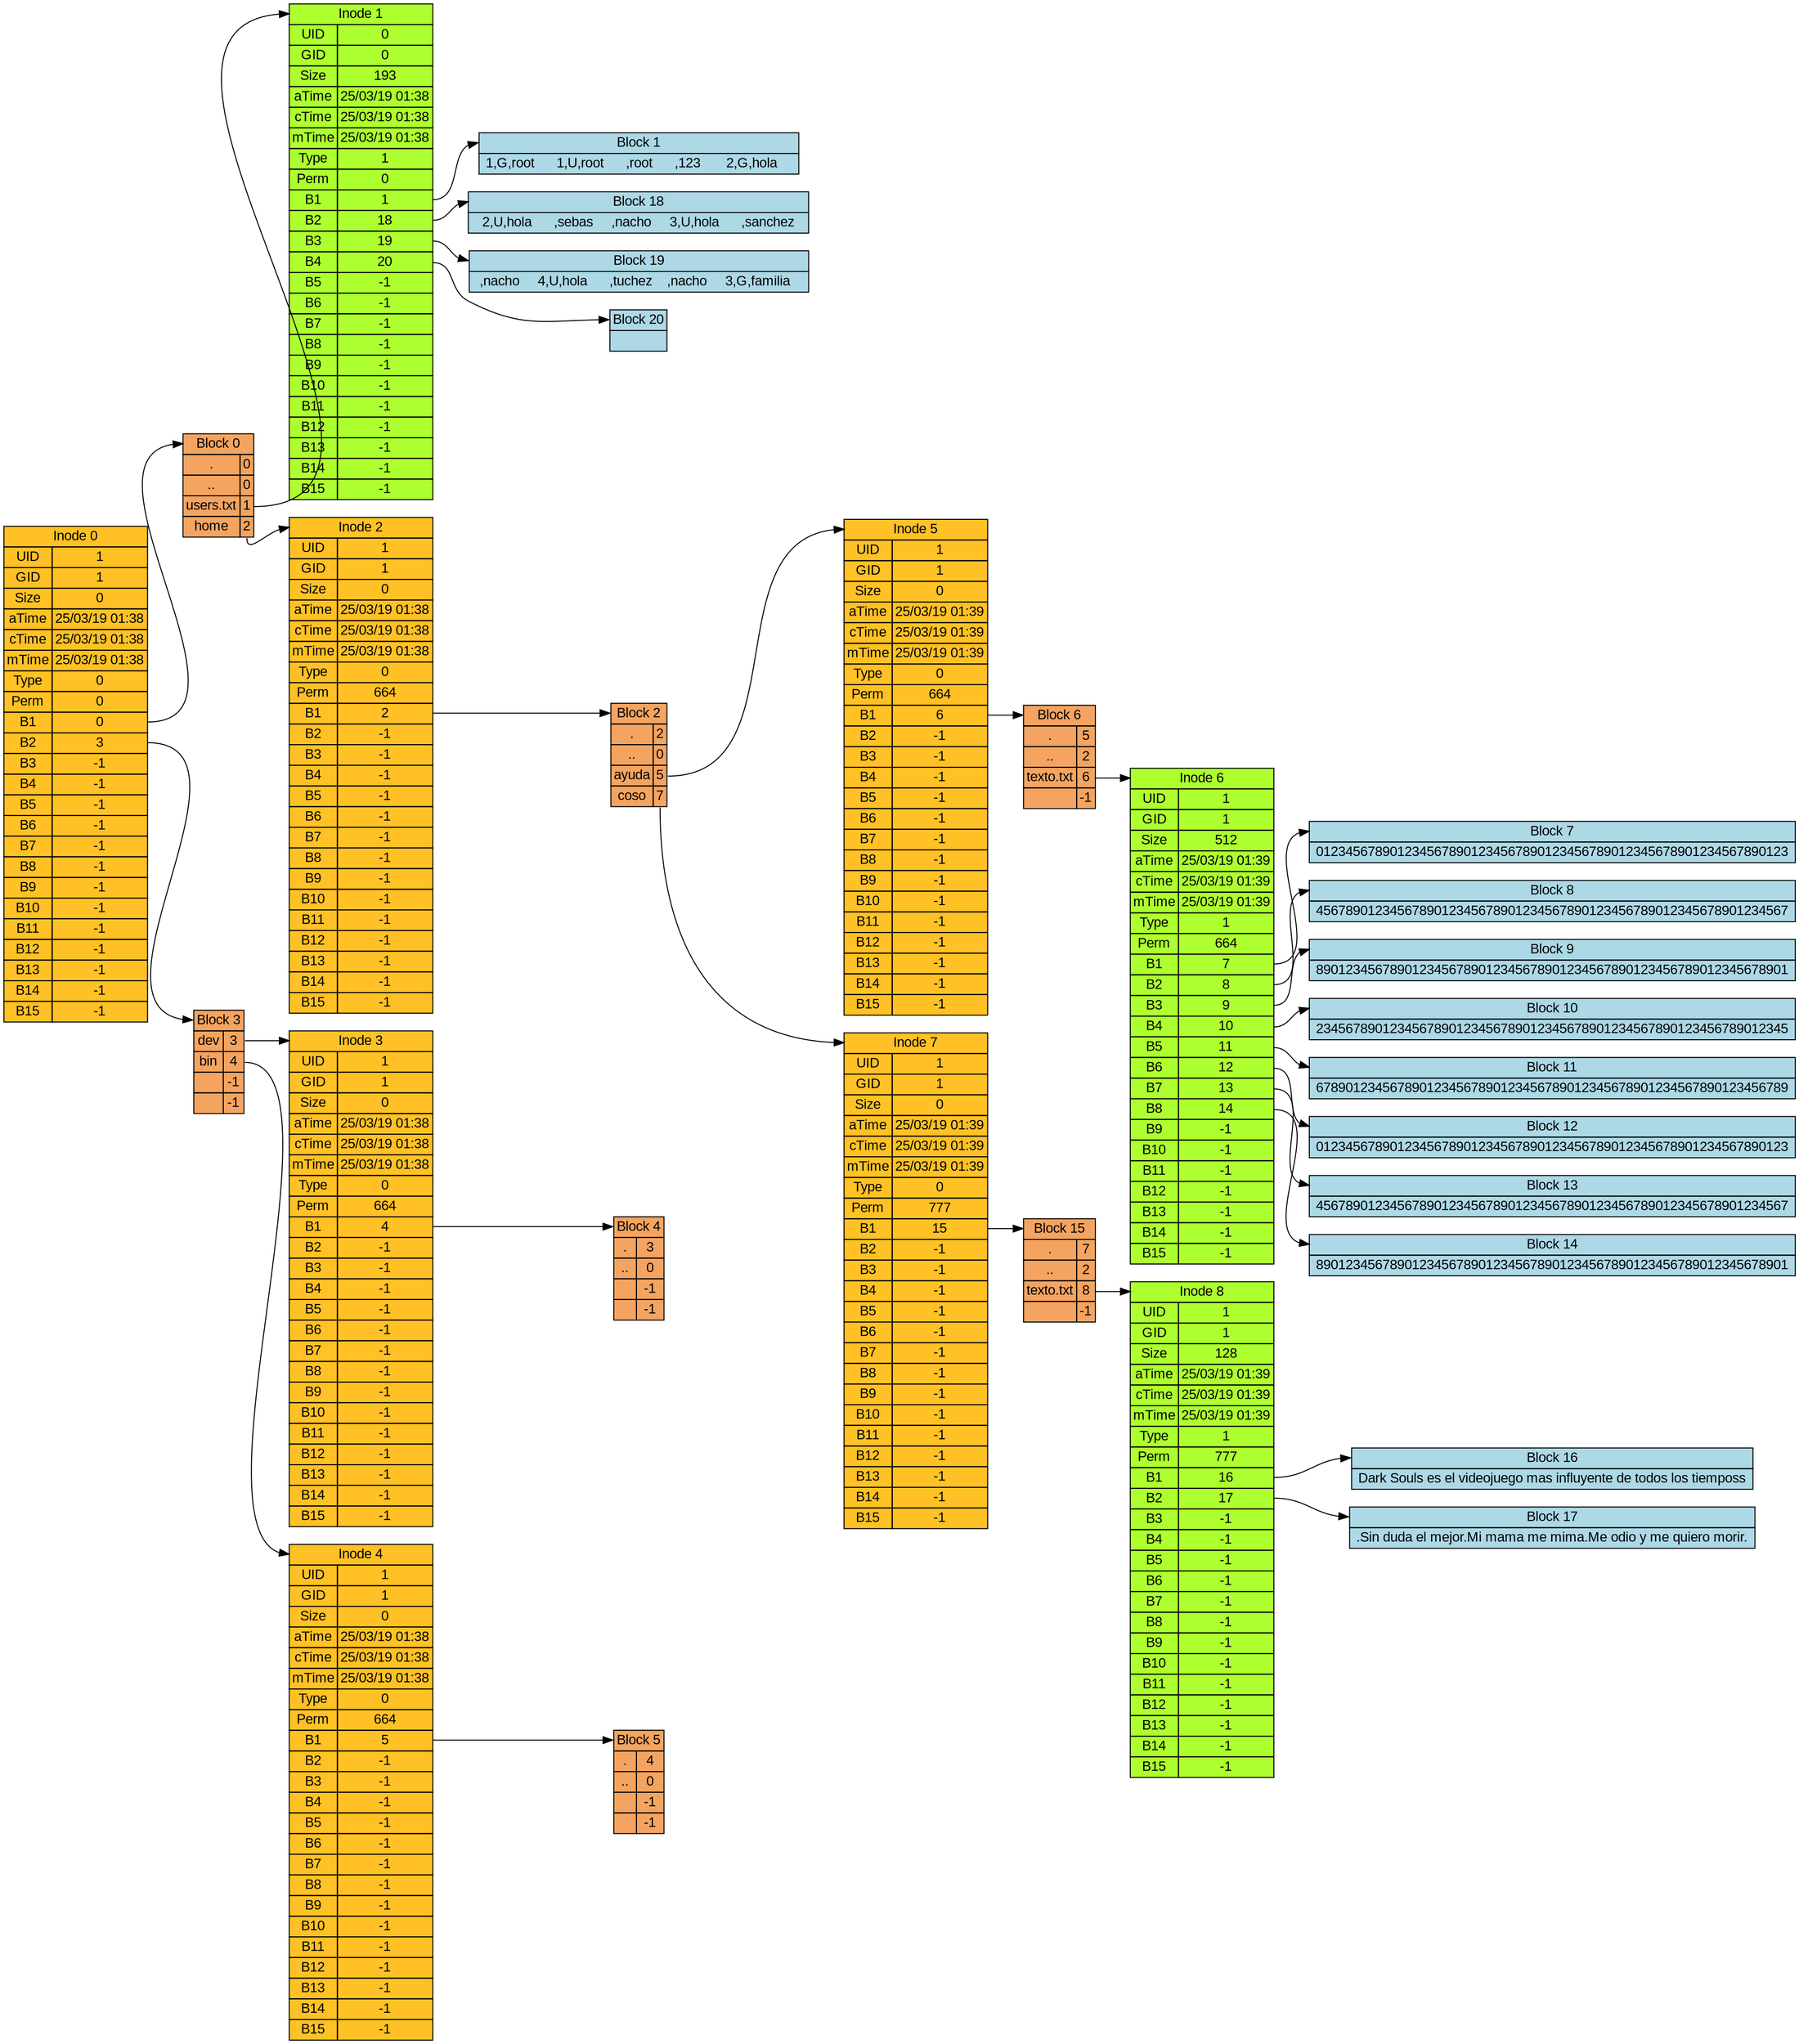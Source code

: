 digraph g {
rankdir = LR;
graph [fontname = "arial"];
node [fontname = "arial"];
edge [fontname = "arial"];
	in0 [shape=none, margin=0, label =<
		<table border="0" cellborder="1" cellspacing="0" bgcolor="goldenrod1">
			<tr> <td colspan = "2" PORT="p">Inode 0</td> </tr>
			<tr> <td>UID</td> <td>1</td> </tr>
			<tr> <td>GID</td> <td>1</td> </tr>
			<tr> <td>Size</td> <td>0</td> </tr>
			<tr> <td>aTime</td> <td>25/03/19 01:38</td> </tr>
			<tr> <td>cTime</td> <td>25/03/19 01:38</td> </tr>
			<tr> <td>mTime</td> <td>25/03/19 01:38</td> </tr>
			<tr> <td>Type</td> <td>0</td> </tr>
			<tr> <td>Perm</td> <td>0</td> </tr>
			<tr> <td>B1</td> <td PORT = "f0">0</td> </tr>
			<tr> <td>B2</td> <td PORT = "f1">3</td> </tr>
			<tr> <td>B3</td> <td PORT = "f2">-1</td> </tr>
			<tr> <td>B4</td> <td PORT = "f3">-1</td> </tr>
			<tr> <td>B5</td> <td PORT = "f4">-1</td> </tr>
			<tr> <td>B6</td> <td PORT = "f5">-1</td> </tr>
			<tr> <td>B7</td> <td PORT = "f6">-1</td> </tr>
			<tr> <td>B8</td> <td PORT = "f7">-1</td> </tr>
			<tr> <td>B9</td> <td PORT = "f8">-1</td> </tr>
			<tr> <td>B10</td> <td PORT = "f9">-1</td> </tr>
			<tr> <td>B11</td> <td PORT = "f10">-1</td> </tr>
			<tr> <td>B12</td> <td PORT = "f11">-1</td> </tr>
			<tr> <td>B13</td> <td PORT = "f12">-1</td> </tr>
			<tr> <td>B14</td> <td PORT = "f13">-1</td> </tr>
			<tr> <td>B15</td> <td PORT = "f14">-1</td> </tr>
	</table> >];

	bl0 [shape=none, margin=0, label =<
		<table border="0" cellborder="1" cellspacing="0" bgcolor="sandybrown">
			<tr> <td colspan = "2" PORT="p">Block 0</td> </tr>
			<tr> <td>.</td> <td PORT = "f0">0</td> </tr>
			<tr> <td>..</td> <td PORT = "f1">0</td> </tr>
			<tr> <td>users.txt</td> <td PORT = "f2">1</td> </tr>
			<tr> <td>home</td> <td PORT = "f3">2</td> </tr>
	</table> >];

	in1 [shape=none, margin=0, label =<
		<table border="0" cellborder="1" cellspacing="0" bgcolor="greenyellow">
			<tr> <td colspan = "2" PORT="p">Inode 1</td> </tr>
			<tr> <td>UID</td> <td>0</td> </tr>
			<tr> <td>GID</td> <td>0</td> </tr>
			<tr> <td>Size</td> <td>193</td> </tr>
			<tr> <td>aTime</td> <td>25/03/19 01:38</td> </tr>
			<tr> <td>cTime</td> <td>25/03/19 01:38</td> </tr>
			<tr> <td>mTime</td> <td>25/03/19 01:38</td> </tr>
			<tr> <td>Type</td> <td>1</td> </tr>
			<tr> <td>Perm</td> <td>0</td> </tr>
			<tr> <td>B1</td> <td PORT = "f0">1</td> </tr>
			<tr> <td>B2</td> <td PORT = "f1">18</td> </tr>
			<tr> <td>B3</td> <td PORT = "f2">19</td> </tr>
			<tr> <td>B4</td> <td PORT = "f3">20</td> </tr>
			<tr> <td>B5</td> <td PORT = "f4">-1</td> </tr>
			<tr> <td>B6</td> <td PORT = "f5">-1</td> </tr>
			<tr> <td>B7</td> <td PORT = "f6">-1</td> </tr>
			<tr> <td>B8</td> <td PORT = "f7">-1</td> </tr>
			<tr> <td>B9</td> <td PORT = "f8">-1</td> </tr>
			<tr> <td>B10</td> <td PORT = "f9">-1</td> </tr>
			<tr> <td>B11</td> <td PORT = "f10">-1</td> </tr>
			<tr> <td>B12</td> <td PORT = "f11">-1</td> </tr>
			<tr> <td>B13</td> <td PORT = "f12">-1</td> </tr>
			<tr> <td>B14</td> <td PORT = "f13">-1</td> </tr>
			<tr> <td>B15</td> <td PORT = "f14">-1</td> </tr>
	</table> >];

	bl1 [shape=none, margin=0, label =<
		<table border="0" cellborder="1" cellspacing="0" bgcolor="lightblue">
			<tr> <td colspan = "2" PORT="p">Block 1</td> </tr>
			<tr> <td colspan = "2"> 1,G,root      
1,U,root      ,root      ,123       
2,G,hola     </td> </tr>
	</table> >];

	in1:f0 -> bl1:p;
	bl18 [shape=none, margin=0, label =<
		<table border="0" cellborder="1" cellspacing="0" bgcolor="lightblue">
			<tr> <td colspan = "2" PORT="p">Block 18</td> </tr>
			<tr> <td colspan = "2">   
2,U,hola      ,sebas     ,nacho     
3,U,hola      ,sanchez   </td> </tr>
	</table> >];

	in1:f1 -> bl18:p;
	bl19 [shape=none, margin=0, label =<
		<table border="0" cellborder="1" cellspacing="0" bgcolor="lightblue">
			<tr> <td colspan = "2" PORT="p">Block 19</td> </tr>
			<tr> <td colspan = "2">  ,nacho     
4,U,hola      ,tuchez    ,nacho     
3,G,familia    </td> </tr>
	</table> >];

	in1:f2 -> bl19:p;
	bl20 [shape=none, margin=0, label =<
		<table border="0" cellborder="1" cellspacing="0" bgcolor="lightblue">
			<tr> <td colspan = "2" PORT="p">Block 20</td> </tr>
			<tr> <td colspan = "2"> 
 </td> </tr>
	</table> >];

	in1:f3 -> bl20:p;
	bl0:f2 -> in1:p;
	in2 [shape=none, margin=0, label =<
		<table border="0" cellborder="1" cellspacing="0" bgcolor="goldenrod1">
			<tr> <td colspan = "2" PORT="p">Inode 2</td> </tr>
			<tr> <td>UID</td> <td>1</td> </tr>
			<tr> <td>GID</td> <td>1</td> </tr>
			<tr> <td>Size</td> <td>0</td> </tr>
			<tr> <td>aTime</td> <td>25/03/19 01:38</td> </tr>
			<tr> <td>cTime</td> <td>25/03/19 01:38</td> </tr>
			<tr> <td>mTime</td> <td>25/03/19 01:38</td> </tr>
			<tr> <td>Type</td> <td>0</td> </tr>
			<tr> <td>Perm</td> <td>664</td> </tr>
			<tr> <td>B1</td> <td PORT = "f0">2</td> </tr>
			<tr> <td>B2</td> <td PORT = "f1">-1</td> </tr>
			<tr> <td>B3</td> <td PORT = "f2">-1</td> </tr>
			<tr> <td>B4</td> <td PORT = "f3">-1</td> </tr>
			<tr> <td>B5</td> <td PORT = "f4">-1</td> </tr>
			<tr> <td>B6</td> <td PORT = "f5">-1</td> </tr>
			<tr> <td>B7</td> <td PORT = "f6">-1</td> </tr>
			<tr> <td>B8</td> <td PORT = "f7">-1</td> </tr>
			<tr> <td>B9</td> <td PORT = "f8">-1</td> </tr>
			<tr> <td>B10</td> <td PORT = "f9">-1</td> </tr>
			<tr> <td>B11</td> <td PORT = "f10">-1</td> </tr>
			<tr> <td>B12</td> <td PORT = "f11">-1</td> </tr>
			<tr> <td>B13</td> <td PORT = "f12">-1</td> </tr>
			<tr> <td>B14</td> <td PORT = "f13">-1</td> </tr>
			<tr> <td>B15</td> <td PORT = "f14">-1</td> </tr>
	</table> >];

	bl2 [shape=none, margin=0, label =<
		<table border="0" cellborder="1" cellspacing="0" bgcolor="sandybrown">
			<tr> <td colspan = "2" PORT="p">Block 2</td> </tr>
			<tr> <td>.</td> <td PORT = "f0">2</td> </tr>
			<tr> <td>..</td> <td PORT = "f1">0</td> </tr>
			<tr> <td>ayuda</td> <td PORT = "f2">5</td> </tr>
			<tr> <td>coso</td> <td PORT = "f3">7</td> </tr>
	</table> >];

	in5 [shape=none, margin=0, label =<
		<table border="0" cellborder="1" cellspacing="0" bgcolor="goldenrod1">
			<tr> <td colspan = "2" PORT="p">Inode 5</td> </tr>
			<tr> <td>UID</td> <td>1</td> </tr>
			<tr> <td>GID</td> <td>1</td> </tr>
			<tr> <td>Size</td> <td>0</td> </tr>
			<tr> <td>aTime</td> <td>25/03/19 01:39</td> </tr>
			<tr> <td>cTime</td> <td>25/03/19 01:39</td> </tr>
			<tr> <td>mTime</td> <td>25/03/19 01:39</td> </tr>
			<tr> <td>Type</td> <td>0</td> </tr>
			<tr> <td>Perm</td> <td>664</td> </tr>
			<tr> <td>B1</td> <td PORT = "f0">6</td> </tr>
			<tr> <td>B2</td> <td PORT = "f1">-1</td> </tr>
			<tr> <td>B3</td> <td PORT = "f2">-1</td> </tr>
			<tr> <td>B4</td> <td PORT = "f3">-1</td> </tr>
			<tr> <td>B5</td> <td PORT = "f4">-1</td> </tr>
			<tr> <td>B6</td> <td PORT = "f5">-1</td> </tr>
			<tr> <td>B7</td> <td PORT = "f6">-1</td> </tr>
			<tr> <td>B8</td> <td PORT = "f7">-1</td> </tr>
			<tr> <td>B9</td> <td PORT = "f8">-1</td> </tr>
			<tr> <td>B10</td> <td PORT = "f9">-1</td> </tr>
			<tr> <td>B11</td> <td PORT = "f10">-1</td> </tr>
			<tr> <td>B12</td> <td PORT = "f11">-1</td> </tr>
			<tr> <td>B13</td> <td PORT = "f12">-1</td> </tr>
			<tr> <td>B14</td> <td PORT = "f13">-1</td> </tr>
			<tr> <td>B15</td> <td PORT = "f14">-1</td> </tr>
	</table> >];

	bl6 [shape=none, margin=0, label =<
		<table border="0" cellborder="1" cellspacing="0" bgcolor="sandybrown">
			<tr> <td colspan = "2" PORT="p">Block 6</td> </tr>
			<tr> <td>.</td> <td PORT = "f0">5</td> </tr>
			<tr> <td>..</td> <td PORT = "f1">2</td> </tr>
			<tr> <td>texto.txt</td> <td PORT = "f2">6</td> </tr>
			<tr> <td></td> <td PORT = "f3">-1</td> </tr>
	</table> >];

	in6 [shape=none, margin=0, label =<
		<table border="0" cellborder="1" cellspacing="0" bgcolor="greenyellow">
			<tr> <td colspan = "2" PORT="p">Inode 6</td> </tr>
			<tr> <td>UID</td> <td>1</td> </tr>
			<tr> <td>GID</td> <td>1</td> </tr>
			<tr> <td>Size</td> <td>512</td> </tr>
			<tr> <td>aTime</td> <td>25/03/19 01:39</td> </tr>
			<tr> <td>cTime</td> <td>25/03/19 01:39</td> </tr>
			<tr> <td>mTime</td> <td>25/03/19 01:39</td> </tr>
			<tr> <td>Type</td> <td>1</td> </tr>
			<tr> <td>Perm</td> <td>664</td> </tr>
			<tr> <td>B1</td> <td PORT = "f0">7</td> </tr>
			<tr> <td>B2</td> <td PORT = "f1">8</td> </tr>
			<tr> <td>B3</td> <td PORT = "f2">9</td> </tr>
			<tr> <td>B4</td> <td PORT = "f3">10</td> </tr>
			<tr> <td>B5</td> <td PORT = "f4">11</td> </tr>
			<tr> <td>B6</td> <td PORT = "f5">12</td> </tr>
			<tr> <td>B7</td> <td PORT = "f6">13</td> </tr>
			<tr> <td>B8</td> <td PORT = "f7">14</td> </tr>
			<tr> <td>B9</td> <td PORT = "f8">-1</td> </tr>
			<tr> <td>B10</td> <td PORT = "f9">-1</td> </tr>
			<tr> <td>B11</td> <td PORT = "f10">-1</td> </tr>
			<tr> <td>B12</td> <td PORT = "f11">-1</td> </tr>
			<tr> <td>B13</td> <td PORT = "f12">-1</td> </tr>
			<tr> <td>B14</td> <td PORT = "f13">-1</td> </tr>
			<tr> <td>B15</td> <td PORT = "f14">-1</td> </tr>
	</table> >];

	bl7 [shape=none, margin=0, label =<
		<table border="0" cellborder="1" cellspacing="0" bgcolor="lightblue">
			<tr> <td colspan = "2" PORT="p">Block 7</td> </tr>
			<tr> <td colspan = "2"> 0123456789012345678901234567890123456789012345678901234567890123 </td> </tr>
	</table> >];

	in6:f0 -> bl7:p;
	bl8 [shape=none, margin=0, label =<
		<table border="0" cellborder="1" cellspacing="0" bgcolor="lightblue">
			<tr> <td colspan = "2" PORT="p">Block 8</td> </tr>
			<tr> <td colspan = "2"> 4567890123456789012345678901234567890123456789012345678901234567 </td> </tr>
	</table> >];

	in6:f1 -> bl8:p;
	bl9 [shape=none, margin=0, label =<
		<table border="0" cellborder="1" cellspacing="0" bgcolor="lightblue">
			<tr> <td colspan = "2" PORT="p">Block 9</td> </tr>
			<tr> <td colspan = "2"> 8901234567890123456789012345678901234567890123456789012345678901 </td> </tr>
	</table> >];

	in6:f2 -> bl9:p;
	bl10 [shape=none, margin=0, label =<
		<table border="0" cellborder="1" cellspacing="0" bgcolor="lightblue">
			<tr> <td colspan = "2" PORT="p">Block 10</td> </tr>
			<tr> <td colspan = "2"> 2345678901234567890123456789012345678901234567890123456789012345 </td> </tr>
	</table> >];

	in6:f3 -> bl10:p;
	bl11 [shape=none, margin=0, label =<
		<table border="0" cellborder="1" cellspacing="0" bgcolor="lightblue">
			<tr> <td colspan = "2" PORT="p">Block 11</td> </tr>
			<tr> <td colspan = "2"> 6789012345678901234567890123456789012345678901234567890123456789 </td> </tr>
	</table> >];

	in6:f4 -> bl11:p;
	bl12 [shape=none, margin=0, label =<
		<table border="0" cellborder="1" cellspacing="0" bgcolor="lightblue">
			<tr> <td colspan = "2" PORT="p">Block 12</td> </tr>
			<tr> <td colspan = "2"> 0123456789012345678901234567890123456789012345678901234567890123 </td> </tr>
	</table> >];

	in6:f5 -> bl12:p;
	bl13 [shape=none, margin=0, label =<
		<table border="0" cellborder="1" cellspacing="0" bgcolor="lightblue">
			<tr> <td colspan = "2" PORT="p">Block 13</td> </tr>
			<tr> <td colspan = "2"> 4567890123456789012345678901234567890123456789012345678901234567 </td> </tr>
	</table> >];

	in6:f6 -> bl13:p;
	bl14 [shape=none, margin=0, label =<
		<table border="0" cellborder="1" cellspacing="0" bgcolor="lightblue">
			<tr> <td colspan = "2" PORT="p">Block 14</td> </tr>
			<tr> <td colspan = "2"> 8901234567890123456789012345678901234567890123456789012345678901 </td> </tr>
	</table> >];

	in6:f7 -> bl14:p;
	bl6:f2 -> in6:p;
	in5:f0 -> bl6:p;
	bl2:f2 -> in5:p;
	in7 [shape=none, margin=0, label =<
		<table border="0" cellborder="1" cellspacing="0" bgcolor="goldenrod1">
			<tr> <td colspan = "2" PORT="p">Inode 7</td> </tr>
			<tr> <td>UID</td> <td>1</td> </tr>
			<tr> <td>GID</td> <td>1</td> </tr>
			<tr> <td>Size</td> <td>0</td> </tr>
			<tr> <td>aTime</td> <td>25/03/19 01:39</td> </tr>
			<tr> <td>cTime</td> <td>25/03/19 01:39</td> </tr>
			<tr> <td>mTime</td> <td>25/03/19 01:39</td> </tr>
			<tr> <td>Type</td> <td>0</td> </tr>
			<tr> <td>Perm</td> <td>777</td> </tr>
			<tr> <td>B1</td> <td PORT = "f0">15</td> </tr>
			<tr> <td>B2</td> <td PORT = "f1">-1</td> </tr>
			<tr> <td>B3</td> <td PORT = "f2">-1</td> </tr>
			<tr> <td>B4</td> <td PORT = "f3">-1</td> </tr>
			<tr> <td>B5</td> <td PORT = "f4">-1</td> </tr>
			<tr> <td>B6</td> <td PORT = "f5">-1</td> </tr>
			<tr> <td>B7</td> <td PORT = "f6">-1</td> </tr>
			<tr> <td>B8</td> <td PORT = "f7">-1</td> </tr>
			<tr> <td>B9</td> <td PORT = "f8">-1</td> </tr>
			<tr> <td>B10</td> <td PORT = "f9">-1</td> </tr>
			<tr> <td>B11</td> <td PORT = "f10">-1</td> </tr>
			<tr> <td>B12</td> <td PORT = "f11">-1</td> </tr>
			<tr> <td>B13</td> <td PORT = "f12">-1</td> </tr>
			<tr> <td>B14</td> <td PORT = "f13">-1</td> </tr>
			<tr> <td>B15</td> <td PORT = "f14">-1</td> </tr>
	</table> >];

	bl15 [shape=none, margin=0, label =<
		<table border="0" cellborder="1" cellspacing="0" bgcolor="sandybrown">
			<tr> <td colspan = "2" PORT="p">Block 15</td> </tr>
			<tr> <td>.</td> <td PORT = "f0">7</td> </tr>
			<tr> <td>..</td> <td PORT = "f1">2</td> </tr>
			<tr> <td>texto.txt</td> <td PORT = "f2">8</td> </tr>
			<tr> <td></td> <td PORT = "f3">-1</td> </tr>
	</table> >];

	in8 [shape=none, margin=0, label =<
		<table border="0" cellborder="1" cellspacing="0" bgcolor="greenyellow">
			<tr> <td colspan = "2" PORT="p">Inode 8</td> </tr>
			<tr> <td>UID</td> <td>1</td> </tr>
			<tr> <td>GID</td> <td>1</td> </tr>
			<tr> <td>Size</td> <td>128</td> </tr>
			<tr> <td>aTime</td> <td>25/03/19 01:39</td> </tr>
			<tr> <td>cTime</td> <td>25/03/19 01:39</td> </tr>
			<tr> <td>mTime</td> <td>25/03/19 01:39</td> </tr>
			<tr> <td>Type</td> <td>1</td> </tr>
			<tr> <td>Perm</td> <td>777</td> </tr>
			<tr> <td>B1</td> <td PORT = "f0">16</td> </tr>
			<tr> <td>B2</td> <td PORT = "f1">17</td> </tr>
			<tr> <td>B3</td> <td PORT = "f2">-1</td> </tr>
			<tr> <td>B4</td> <td PORT = "f3">-1</td> </tr>
			<tr> <td>B5</td> <td PORT = "f4">-1</td> </tr>
			<tr> <td>B6</td> <td PORT = "f5">-1</td> </tr>
			<tr> <td>B7</td> <td PORT = "f6">-1</td> </tr>
			<tr> <td>B8</td> <td PORT = "f7">-1</td> </tr>
			<tr> <td>B9</td> <td PORT = "f8">-1</td> </tr>
			<tr> <td>B10</td> <td PORT = "f9">-1</td> </tr>
			<tr> <td>B11</td> <td PORT = "f10">-1</td> </tr>
			<tr> <td>B12</td> <td PORT = "f11">-1</td> </tr>
			<tr> <td>B13</td> <td PORT = "f12">-1</td> </tr>
			<tr> <td>B14</td> <td PORT = "f13">-1</td> </tr>
			<tr> <td>B15</td> <td PORT = "f14">-1</td> </tr>
	</table> >];

	bl16 [shape=none, margin=0, label =<
		<table border="0" cellborder="1" cellspacing="0" bgcolor="lightblue">
			<tr> <td colspan = "2" PORT="p">Block 16</td> </tr>
			<tr> <td colspan = "2"> Dark Souls es el videojuego mas influyente de todos los tiemposs </td> </tr>
	</table> >];

	in8:f0 -> bl16:p;
	bl17 [shape=none, margin=0, label =<
		<table border="0" cellborder="1" cellspacing="0" bgcolor="lightblue">
			<tr> <td colspan = "2" PORT="p">Block 17</td> </tr>
			<tr> <td colspan = "2"> .
Sin duda el mejor.
Mi mama me mima.
Me odio y me quiero morir. </td> </tr>
	</table> >];

	in8:f1 -> bl17:p;
	bl15:f2 -> in8:p;
	in7:f0 -> bl15:p;
	bl2:f3 -> in7:p;
	in2:f0 -> bl2:p;
	bl0:f3 -> in2:p;
	in0:f0 -> bl0:p;
	bl3 [shape=none, margin=0, label =<
		<table border="0" cellborder="1" cellspacing="0" bgcolor="sandybrown">
			<tr> <td colspan = "2" PORT="p">Block 3</td> </tr>
			<tr> <td>dev</td> <td PORT = "f0">3</td> </tr>
			<tr> <td>bin</td> <td PORT = "f1">4</td> </tr>
			<tr> <td></td> <td PORT = "f2">-1</td> </tr>
			<tr> <td></td> <td PORT = "f3">-1</td> </tr>
	</table> >];

	in3 [shape=none, margin=0, label =<
		<table border="0" cellborder="1" cellspacing="0" bgcolor="goldenrod1">
			<tr> <td colspan = "2" PORT="p">Inode 3</td> </tr>
			<tr> <td>UID</td> <td>1</td> </tr>
			<tr> <td>GID</td> <td>1</td> </tr>
			<tr> <td>Size</td> <td>0</td> </tr>
			<tr> <td>aTime</td> <td>25/03/19 01:38</td> </tr>
			<tr> <td>cTime</td> <td>25/03/19 01:38</td> </tr>
			<tr> <td>mTime</td> <td>25/03/19 01:38</td> </tr>
			<tr> <td>Type</td> <td>0</td> </tr>
			<tr> <td>Perm</td> <td>664</td> </tr>
			<tr> <td>B1</td> <td PORT = "f0">4</td> </tr>
			<tr> <td>B2</td> <td PORT = "f1">-1</td> </tr>
			<tr> <td>B3</td> <td PORT = "f2">-1</td> </tr>
			<tr> <td>B4</td> <td PORT = "f3">-1</td> </tr>
			<tr> <td>B5</td> <td PORT = "f4">-1</td> </tr>
			<tr> <td>B6</td> <td PORT = "f5">-1</td> </tr>
			<tr> <td>B7</td> <td PORT = "f6">-1</td> </tr>
			<tr> <td>B8</td> <td PORT = "f7">-1</td> </tr>
			<tr> <td>B9</td> <td PORT = "f8">-1</td> </tr>
			<tr> <td>B10</td> <td PORT = "f9">-1</td> </tr>
			<tr> <td>B11</td> <td PORT = "f10">-1</td> </tr>
			<tr> <td>B12</td> <td PORT = "f11">-1</td> </tr>
			<tr> <td>B13</td> <td PORT = "f12">-1</td> </tr>
			<tr> <td>B14</td> <td PORT = "f13">-1</td> </tr>
			<tr> <td>B15</td> <td PORT = "f14">-1</td> </tr>
	</table> >];

	bl4 [shape=none, margin=0, label =<
		<table border="0" cellborder="1" cellspacing="0" bgcolor="sandybrown">
			<tr> <td colspan = "2" PORT="p">Block 4</td> </tr>
			<tr> <td>.</td> <td PORT = "f0">3</td> </tr>
			<tr> <td>..</td> <td PORT = "f1">0</td> </tr>
			<tr> <td></td> <td PORT = "f2">-1</td> </tr>
			<tr> <td></td> <td PORT = "f3">-1</td> </tr>
	</table> >];

	in3:f0 -> bl4:p;
	bl3:f0 -> in3:p;
	in4 [shape=none, margin=0, label =<
		<table border="0" cellborder="1" cellspacing="0" bgcolor="goldenrod1">
			<tr> <td colspan = "2" PORT="p">Inode 4</td> </tr>
			<tr> <td>UID</td> <td>1</td> </tr>
			<tr> <td>GID</td> <td>1</td> </tr>
			<tr> <td>Size</td> <td>0</td> </tr>
			<tr> <td>aTime</td> <td>25/03/19 01:38</td> </tr>
			<tr> <td>cTime</td> <td>25/03/19 01:38</td> </tr>
			<tr> <td>mTime</td> <td>25/03/19 01:38</td> </tr>
			<tr> <td>Type</td> <td>0</td> </tr>
			<tr> <td>Perm</td> <td>664</td> </tr>
			<tr> <td>B1</td> <td PORT = "f0">5</td> </tr>
			<tr> <td>B2</td> <td PORT = "f1">-1</td> </tr>
			<tr> <td>B3</td> <td PORT = "f2">-1</td> </tr>
			<tr> <td>B4</td> <td PORT = "f3">-1</td> </tr>
			<tr> <td>B5</td> <td PORT = "f4">-1</td> </tr>
			<tr> <td>B6</td> <td PORT = "f5">-1</td> </tr>
			<tr> <td>B7</td> <td PORT = "f6">-1</td> </tr>
			<tr> <td>B8</td> <td PORT = "f7">-1</td> </tr>
			<tr> <td>B9</td> <td PORT = "f8">-1</td> </tr>
			<tr> <td>B10</td> <td PORT = "f9">-1</td> </tr>
			<tr> <td>B11</td> <td PORT = "f10">-1</td> </tr>
			<tr> <td>B12</td> <td PORT = "f11">-1</td> </tr>
			<tr> <td>B13</td> <td PORT = "f12">-1</td> </tr>
			<tr> <td>B14</td> <td PORT = "f13">-1</td> </tr>
			<tr> <td>B15</td> <td PORT = "f14">-1</td> </tr>
	</table> >];

	bl5 [shape=none, margin=0, label =<
		<table border="0" cellborder="1" cellspacing="0" bgcolor="sandybrown">
			<tr> <td colspan = "2" PORT="p">Block 5</td> </tr>
			<tr> <td>.</td> <td PORT = "f0">4</td> </tr>
			<tr> <td>..</td> <td PORT = "f1">0</td> </tr>
			<tr> <td></td> <td PORT = "f2">-1</td> </tr>
			<tr> <td></td> <td PORT = "f3">-1</td> </tr>
	</table> >];

	in4:f0 -> bl5:p;
	bl3:f1 -> in4:p;
	in0:f1 -> bl3:p;
}
